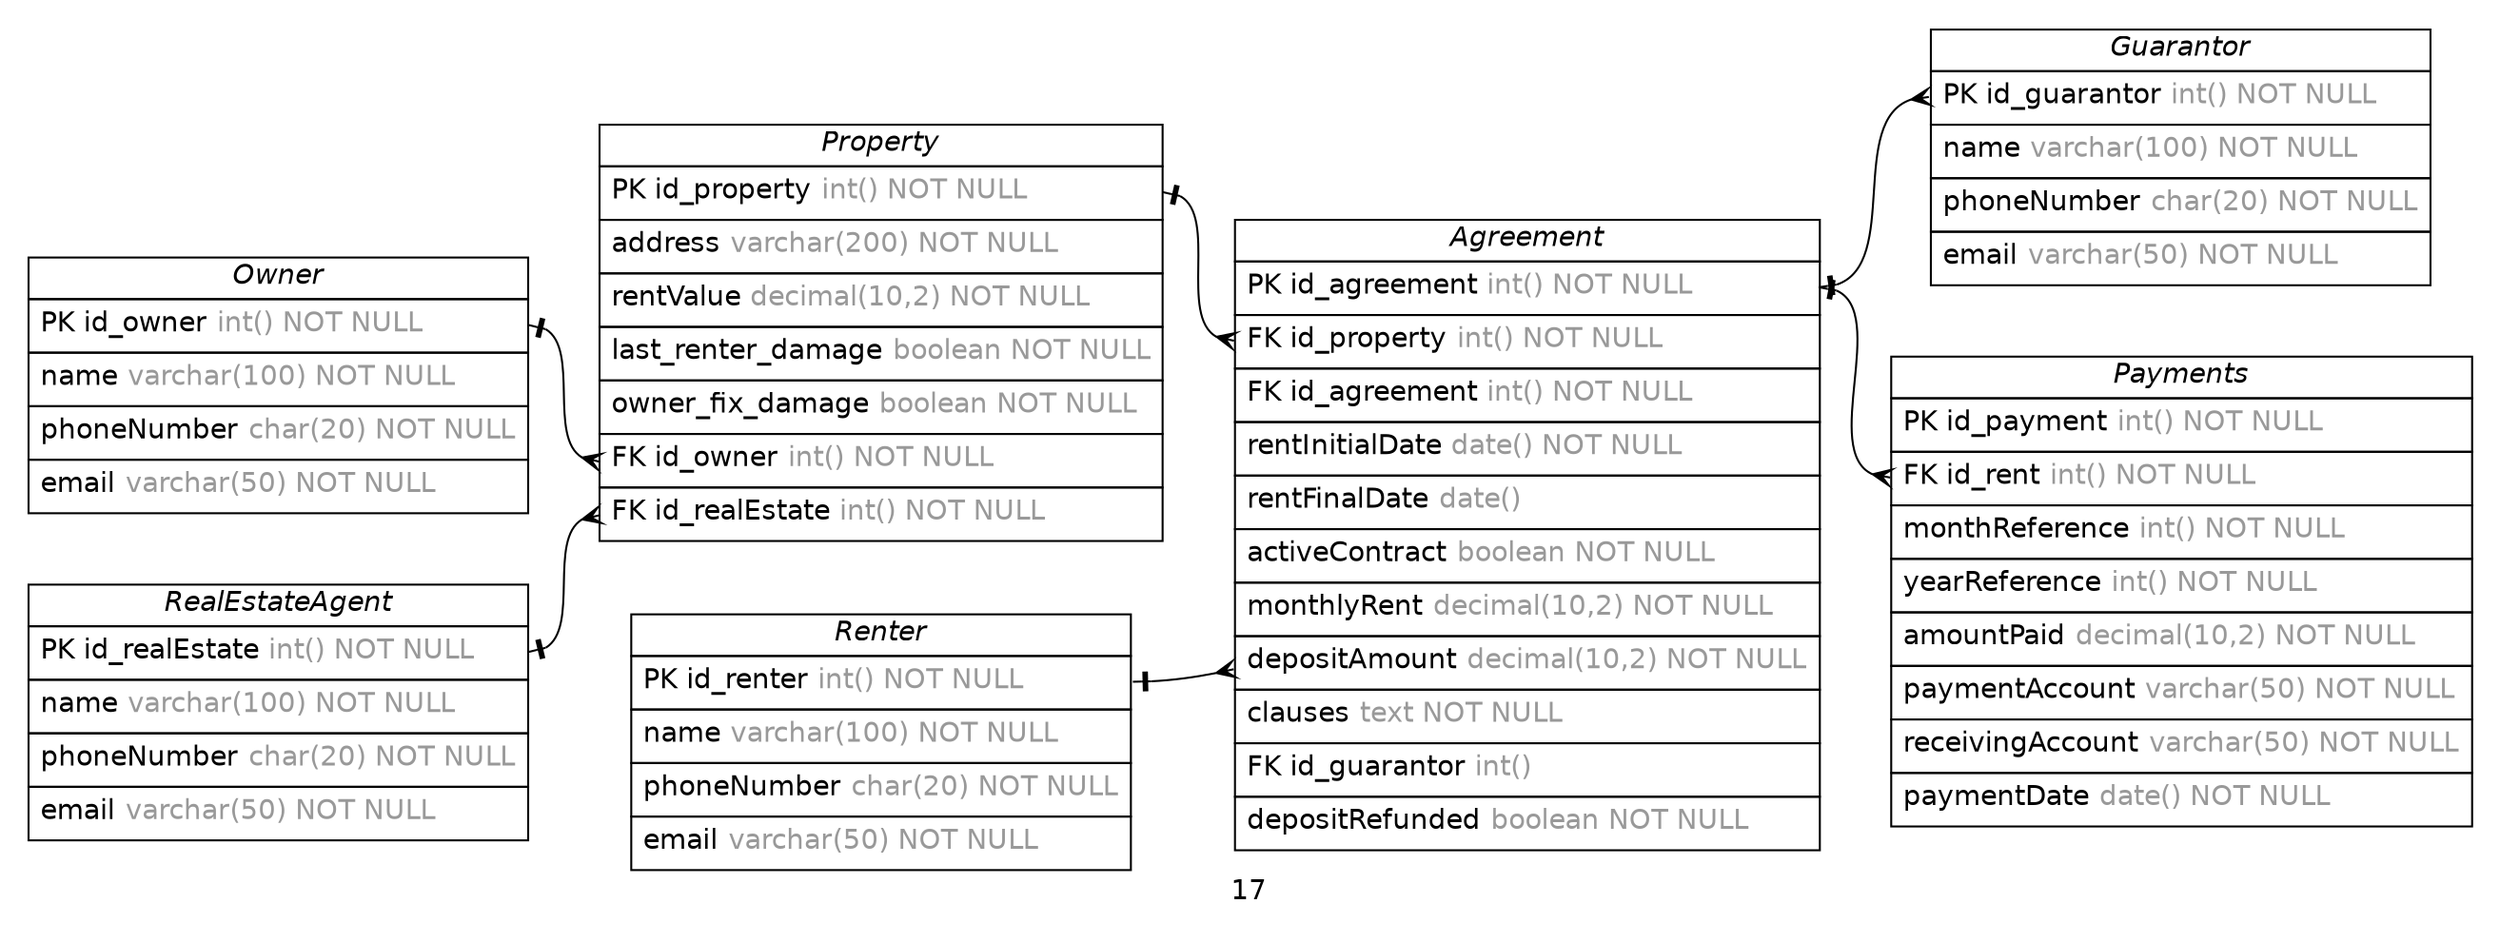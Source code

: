 /* created with ERDot < https://github.com/ehne/ERDot > */
digraph G {
    graph [
        nodesep=0.5;
        rankdir="LR";
        concentrate=true;
        splines="spline";
        fontname="Helvetica";
        pad="0.2,0.2",
        label="17",
        
    ];
    
    node [shape=plain, fontname="Helvetica"];
    edge [
        dir=both,
        fontsize=12,
        arrowsize=0.9,
        penwidth=1.0,
        labelangle=32,
        labeldistance=1.8,
        fontname="Helvetica"
    ];
    
    "RealEstateAgent" [ label=<
        <table border="0" cellborder="1" cellspacing="0" >
        <tr><td><i>RealEstateAgent</i></td></tr>
        <tr><td port="id_realEstate" align="left" cellpadding="5">PK id_realEstate <font color="grey60">int() NOT NULL</font></td></tr>
        <tr><td port="name" align="left" cellpadding="5">name <font color="grey60">varchar(100) NOT NULL</font></td></tr>
        <tr><td port="phoneNumber" align="left" cellpadding="5">phoneNumber <font color="grey60">char(20) NOT NULL</font></td></tr>
        <tr><td port="email" align="left" cellpadding="5">email <font color="grey60">varchar(50) NOT NULL</font></td></tr>
    </table>>];
    "Owner" [ label=<
        <table border="0" cellborder="1" cellspacing="0" >
        <tr><td><i>Owner</i></td></tr>
        <tr><td port="id_owner" align="left" cellpadding="5">PK id_owner <font color="grey60">int() NOT NULL</font></td></tr>
        <tr><td port="name" align="left" cellpadding="5">name <font color="grey60">varchar(100) NOT NULL</font></td></tr>
        <tr><td port="phoneNumber" align="left" cellpadding="5">phoneNumber <font color="grey60">char(20) NOT NULL</font></td></tr>
        <tr><td port="email" align="left" cellpadding="5">email <font color="grey60">varchar(50) NOT NULL</font></td></tr>
    </table>>];
    "Renter" [ label=<
        <table border="0" cellborder="1" cellspacing="0" >
        <tr><td><i>Renter</i></td></tr>
        <tr><td port="id_renter" align="left" cellpadding="5">PK id_renter <font color="grey60">int() NOT NULL</font></td></tr>
        <tr><td port="name" align="left" cellpadding="5">name <font color="grey60">varchar(100) NOT NULL</font></td></tr>
        <tr><td port="phoneNumber" align="left" cellpadding="5">phoneNumber <font color="grey60">char(20) NOT NULL</font></td></tr>
        <tr><td port="email" align="left" cellpadding="5">email <font color="grey60">varchar(50) NOT NULL</font></td></tr>
    </table>>];
    "Guarantor" [ label=<
        <table border="0" cellborder="1" cellspacing="0" >
        <tr><td><i>Guarantor</i></td></tr>
        <tr><td port="id_guarantor" align="left" cellpadding="5">PK id_guarantor <font color="grey60">int() NOT NULL</font></td></tr>
        <tr><td port="name" align="left" cellpadding="5">name <font color="grey60">varchar(100) NOT NULL</font></td></tr>
        <tr><td port="phoneNumber" align="left" cellpadding="5">phoneNumber <font color="grey60">char(20) NOT NULL</font></td></tr>
        <tr><td port="email" align="left" cellpadding="5">email <font color="grey60">varchar(50) NOT NULL</font></td></tr>
    </table>>];
    "Property" [ label=<
        <table border="0" cellborder="1" cellspacing="0" >
        <tr><td><i>Property</i></td></tr>
        <tr><td port="id_property" align="left" cellpadding="5">PK id_property <font color="grey60">int() NOT NULL</font></td></tr>
        <tr><td port="address" align="left" cellpadding="5">address <font color="grey60">varchar(200) NOT NULL</font></td></tr>
        <tr><td port="rentValue" align="left" cellpadding="5">rentValue <font color="grey60">decimal(10,2) NOT NULL</font></td></tr>
        <tr><td port="last_renter_damage" align="left" cellpadding="5">last_renter_damage <font color="grey60">boolean NOT NULL</font></td></tr>
        <tr><td port="owner_fix_damage" align="left" cellpadding="5">owner_fix_damage <font color="grey60">boolean NOT NULL</font></td></tr>
        <tr><td port="id_owner" align="left" cellpadding="5">FK id_owner <font color="grey60">int() NOT NULL</font></td></tr>
        <tr><td port="id_realEstate" align="left" cellpadding="5">FK id_realEstate <font color="grey60">int() NOT NULL</font></td></tr>
    </table>>];
    "Agreement" [ label=<
        <table border="0" cellborder="1" cellspacing="0" >
        <tr><td><i>Agreement</i></td></tr>
        <tr><td port="id_agreement" align="left" cellpadding="5">PK id_agreement <font color="grey60">int() NOT NULL</font></td></tr>
        <tr><td port="id_property" align="left" cellpadding="5">FK id_property <font color="grey60">int() NOT NULL</font></td></tr>
        <tr><td port="id_agreement" align="left" cellpadding="5">FK id_agreement <font color="grey60">int() NOT NULL</font></td></tr>
        <tr><td port="rentInitialDate" align="left" cellpadding="5">rentInitialDate <font color="grey60">date() NOT NULL</font></td></tr>
        <tr><td port="rentFinalDate" align="left" cellpadding="5">rentFinalDate <font color="grey60">date()</font></td></tr>
        <tr><td port="activeContract" align="left" cellpadding="5">activeContract <font color="grey60">boolean NOT NULL</font></td></tr>
        <tr><td port="monthlyRent" align="left" cellpadding="5">monthlyRent <font color="grey60">decimal(10,2) NOT NULL</font></td></tr>
        <tr><td port="depositAmount" align="left" cellpadding="5">depositAmount <font color="grey60">decimal(10,2) NOT NULL</font></td></tr>
        <tr><td port="clauses" align="left" cellpadding="5">clauses <font color="grey60">text NOT NULL</font></td></tr>
        <tr><td port="id_guarantor" align="left" cellpadding="5">FK id_guarantor <font color="grey60">int() </font></td></tr>
        <tr><td port="depositRefunded" align="left" cellpadding="5">depositRefunded <font color="grey60">boolean NOT NULL</font></td></tr>
    </table>>];
    "Payments" [ label=<
        <table border="0" cellborder="1" cellspacing="0" >
        <tr><td><i>Payments</i></td></tr>
        <tr><td port="id_payment" align="left" cellpadding="5">PK id_payment <font color="grey60">int() NOT NULL</font></td></tr>
        <tr><td port="id_rent" align="left" cellpadding="5">FK id_rent <font color="grey60">int() NOT NULL</font></td></tr>
        <tr><td port="monthReference" align="left" cellpadding="5">monthReference <font color="grey60">int() NOT NULL</font></td></tr>
        <tr><td port="yearReference" align="left" cellpadding="5">yearReference <font color="grey60">int() NOT NULL</font></td></tr>
        <tr><td port="amountPaid" align="left" cellpadding="5">amountPaid <font color="grey60">decimal(10,2) NOT NULL</font></td></tr>
        <tr><td port="paymentAccount" align="left" cellpadding="5">paymentAccount <font color="grey60">varchar(50) NOT NULL</font></td></tr>
        <tr><td port="receivingAccount" align="left" cellpadding="5">receivingAccount <font color="grey60">varchar(50) NOT NULL</font></td></tr>
        <tr><td port="paymentDate" align="left" cellpadding="5">paymentDate <font color="grey60">date() NOT NULL</font></td></tr>
    </table>>];

    
    "Owner":"id_owner"->"Property":"id_owner" [
        arrowhead=ocrow,

        arrowtail=noneotee,
    ];

    
    "RealEstateAgent":"id_realEstate"->"Property":"id_realEstate" [
        arrowhead=ocrow,

        arrowtail=noneotee,
    ];

    
    "Property":"id_property"->"Agreement":"id_property" [
        arrowhead=ocrow,

        arrowtail=noneotee,
    ];

    
    "Renter":"id_renter"->"Agreement":"id_renter" [
        arrowhead=ocrow,

        arrowtail=noneotee,
    ];

    
    "Agreement":"id_agreement"->"Payments":"id_rent" [
        arrowhead=ocrow,

        arrowtail=noneotee,
    ];

    
    "Agreement":"id_agreement"->"Guarantor":"id_guarantor" [
        arrowhead=ocrow,

        arrowtail=noneotee,
    ];



    

}
